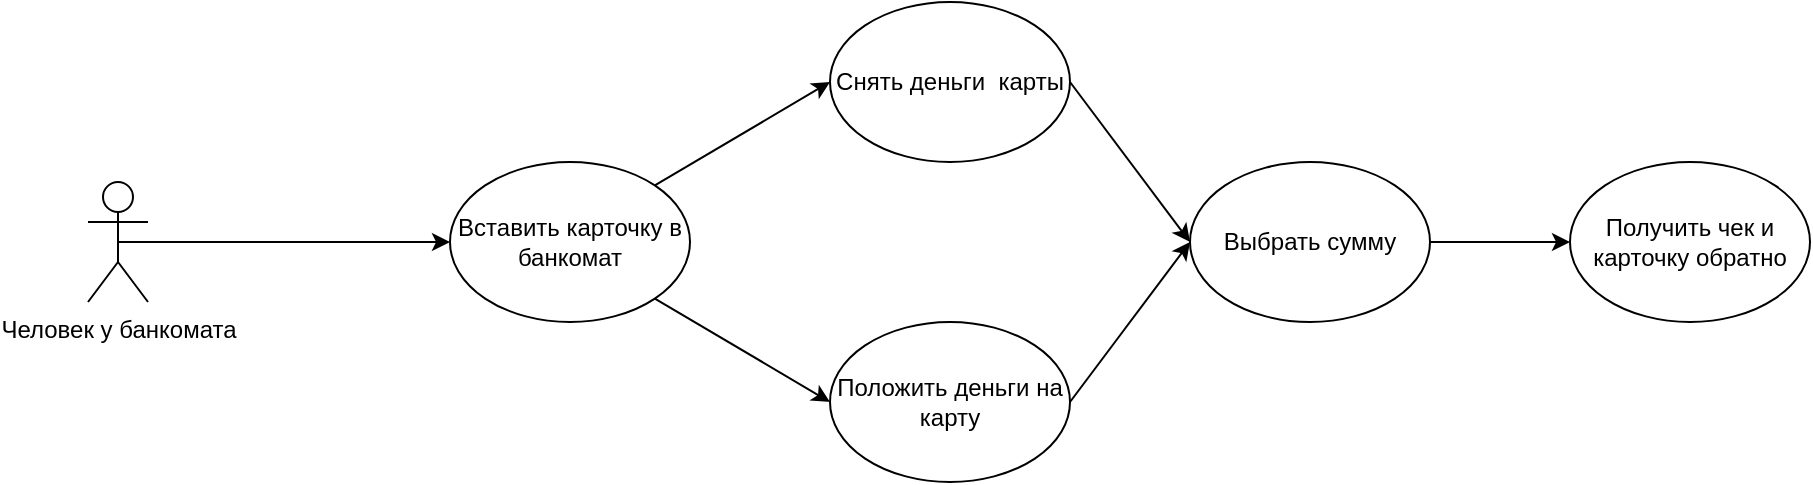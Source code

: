 <mxfile version="21.1.0" type="github">
  <diagram name="Страница 1" id="6E57RSTuzNmrMs7qGla-">
    <mxGraphModel dx="989" dy="527" grid="1" gridSize="10" guides="1" tooltips="1" connect="1" arrows="1" fold="1" page="1" pageScale="1" pageWidth="827" pageHeight="1169" math="0" shadow="0">
      <root>
        <mxCell id="0" />
        <mxCell id="1" parent="0" />
        <mxCell id="R3Tq8pZB7kr-uuwWZMaQ-1" value="Человек у банкомата&lt;br&gt;" style="shape=umlActor;verticalLabelPosition=bottom;verticalAlign=top;html=1;outlineConnect=0;" vertex="1" parent="1">
          <mxGeometry x="399" y="280" width="30" height="60" as="geometry" />
        </mxCell>
        <mxCell id="R3Tq8pZB7kr-uuwWZMaQ-2" value="Вставить карточку в банкомат" style="ellipse;whiteSpace=wrap;html=1;" vertex="1" parent="1">
          <mxGeometry x="580" y="270" width="120" height="80" as="geometry" />
        </mxCell>
        <mxCell id="R3Tq8pZB7kr-uuwWZMaQ-15" value="" style="endArrow=classic;html=1;rounded=0;entryX=0;entryY=0.5;entryDx=0;entryDy=0;exitX=0.5;exitY=0.5;exitDx=0;exitDy=0;exitPerimeter=0;" edge="1" parent="1" source="R3Tq8pZB7kr-uuwWZMaQ-1" target="R3Tq8pZB7kr-uuwWZMaQ-2">
          <mxGeometry width="50" height="50" relative="1" as="geometry">
            <mxPoint x="420" y="310" as="sourcePoint" />
            <mxPoint x="560" y="330" as="targetPoint" />
          </mxGeometry>
        </mxCell>
        <mxCell id="R3Tq8pZB7kr-uuwWZMaQ-19" value="" style="endArrow=classic;html=1;rounded=0;exitX=1;exitY=0;exitDx=0;exitDy=0;entryX=0;entryY=0.5;entryDx=0;entryDy=0;" edge="1" parent="1" source="R3Tq8pZB7kr-uuwWZMaQ-2" target="R3Tq8pZB7kr-uuwWZMaQ-21">
          <mxGeometry width="50" height="50" relative="1" as="geometry">
            <mxPoint x="700" y="340" as="sourcePoint" />
            <mxPoint x="860" y="190" as="targetPoint" />
          </mxGeometry>
        </mxCell>
        <mxCell id="R3Tq8pZB7kr-uuwWZMaQ-20" value="" style="endArrow=classic;html=1;rounded=0;exitX=1;exitY=1;exitDx=0;exitDy=0;entryX=0;entryY=0.5;entryDx=0;entryDy=0;" edge="1" parent="1" source="R3Tq8pZB7kr-uuwWZMaQ-2" target="R3Tq8pZB7kr-uuwWZMaQ-22">
          <mxGeometry width="50" height="50" relative="1" as="geometry">
            <mxPoint x="692" y="292" as="sourcePoint" />
            <mxPoint x="860" y="400" as="targetPoint" />
          </mxGeometry>
        </mxCell>
        <mxCell id="R3Tq8pZB7kr-uuwWZMaQ-21" value="Снять деньги&amp;nbsp; карты" style="ellipse;whiteSpace=wrap;html=1;" vertex="1" parent="1">
          <mxGeometry x="770" y="190" width="120" height="80" as="geometry" />
        </mxCell>
        <mxCell id="R3Tq8pZB7kr-uuwWZMaQ-22" value="Положить деньги на карту" style="ellipse;whiteSpace=wrap;html=1;" vertex="1" parent="1">
          <mxGeometry x="770" y="350" width="120" height="80" as="geometry" />
        </mxCell>
        <mxCell id="R3Tq8pZB7kr-uuwWZMaQ-23" value="Выбрать сумму" style="ellipse;whiteSpace=wrap;html=1;" vertex="1" parent="1">
          <mxGeometry x="950" y="270" width="120" height="80" as="geometry" />
        </mxCell>
        <mxCell id="R3Tq8pZB7kr-uuwWZMaQ-24" value="" style="endArrow=classic;html=1;rounded=0;exitX=1;exitY=0.5;exitDx=0;exitDy=0;entryX=0;entryY=0.5;entryDx=0;entryDy=0;" edge="1" parent="1" source="R3Tq8pZB7kr-uuwWZMaQ-21" target="R3Tq8pZB7kr-uuwWZMaQ-23">
          <mxGeometry width="50" height="50" relative="1" as="geometry">
            <mxPoint x="1040" y="290" as="sourcePoint" />
            <mxPoint x="1090" y="240" as="targetPoint" />
          </mxGeometry>
        </mxCell>
        <mxCell id="R3Tq8pZB7kr-uuwWZMaQ-25" value="" style="endArrow=classic;html=1;rounded=0;exitX=1;exitY=0.5;exitDx=0;exitDy=0;entryX=0;entryY=0.5;entryDx=0;entryDy=0;" edge="1" parent="1" source="R3Tq8pZB7kr-uuwWZMaQ-22" target="R3Tq8pZB7kr-uuwWZMaQ-23">
          <mxGeometry width="50" height="50" relative="1" as="geometry">
            <mxPoint x="1000" y="200" as="sourcePoint" />
            <mxPoint x="1090" y="290" as="targetPoint" />
          </mxGeometry>
        </mxCell>
        <mxCell id="R3Tq8pZB7kr-uuwWZMaQ-26" value="Получить чек и карточку обратно" style="ellipse;whiteSpace=wrap;html=1;" vertex="1" parent="1">
          <mxGeometry x="1140" y="270" width="120" height="80" as="geometry" />
        </mxCell>
        <mxCell id="R3Tq8pZB7kr-uuwWZMaQ-27" value="" style="endArrow=classic;html=1;rounded=0;exitX=1;exitY=0.5;exitDx=0;exitDy=0;entryX=0;entryY=0.5;entryDx=0;entryDy=0;" edge="1" parent="1" source="R3Tq8pZB7kr-uuwWZMaQ-23" target="R3Tq8pZB7kr-uuwWZMaQ-26">
          <mxGeometry width="50" height="50" relative="1" as="geometry">
            <mxPoint x="1200" y="320" as="sourcePoint" />
            <mxPoint x="1250" y="270" as="targetPoint" />
          </mxGeometry>
        </mxCell>
      </root>
    </mxGraphModel>
  </diagram>
</mxfile>
